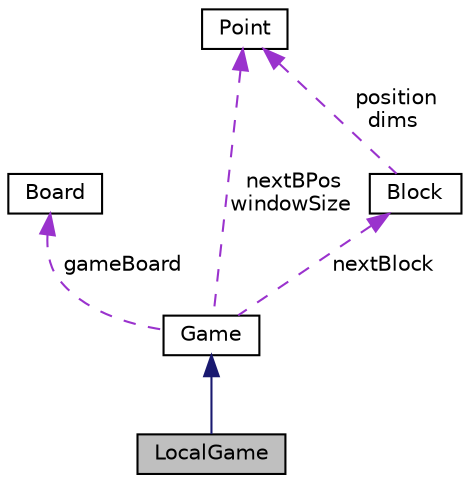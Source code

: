 digraph "LocalGame"
{
  edge [fontname="Helvetica",fontsize="10",labelfontname="Helvetica",labelfontsize="10"];
  node [fontname="Helvetica",fontsize="10",shape=record];
  Node2 [label="LocalGame",height=0.2,width=0.4,color="black", fillcolor="grey75", style="filled", fontcolor="black"];
  Node3 -> Node2 [dir="back",color="midnightblue",fontsize="10",style="solid",fontname="Helvetica"];
  Node3 [label="Game",height=0.2,width=0.4,color="black", fillcolor="white", style="filled",URL="$classGame.html"];
  Node4 -> Node3 [dir="back",color="darkorchid3",fontsize="10",style="dashed",label=" gameBoard" ,fontname="Helvetica"];
  Node4 [label="Board",height=0.2,width=0.4,color="black", fillcolor="white", style="filled",URL="$classBoard.html"];
  Node5 -> Node3 [dir="back",color="darkorchid3",fontsize="10",style="dashed",label=" nextBlock" ,fontname="Helvetica"];
  Node5 [label="Block",height=0.2,width=0.4,color="black", fillcolor="white", style="filled",URL="$classBlock.html"];
  Node6 -> Node5 [dir="back",color="darkorchid3",fontsize="10",style="dashed",label=" position\ndims" ,fontname="Helvetica"];
  Node6 [label="Point",height=0.2,width=0.4,color="black", fillcolor="white", style="filled",URL="$classPoint.html"];
  Node6 -> Node3 [dir="back",color="darkorchid3",fontsize="10",style="dashed",label=" nextBPos\nwindowSize" ,fontname="Helvetica"];
}
